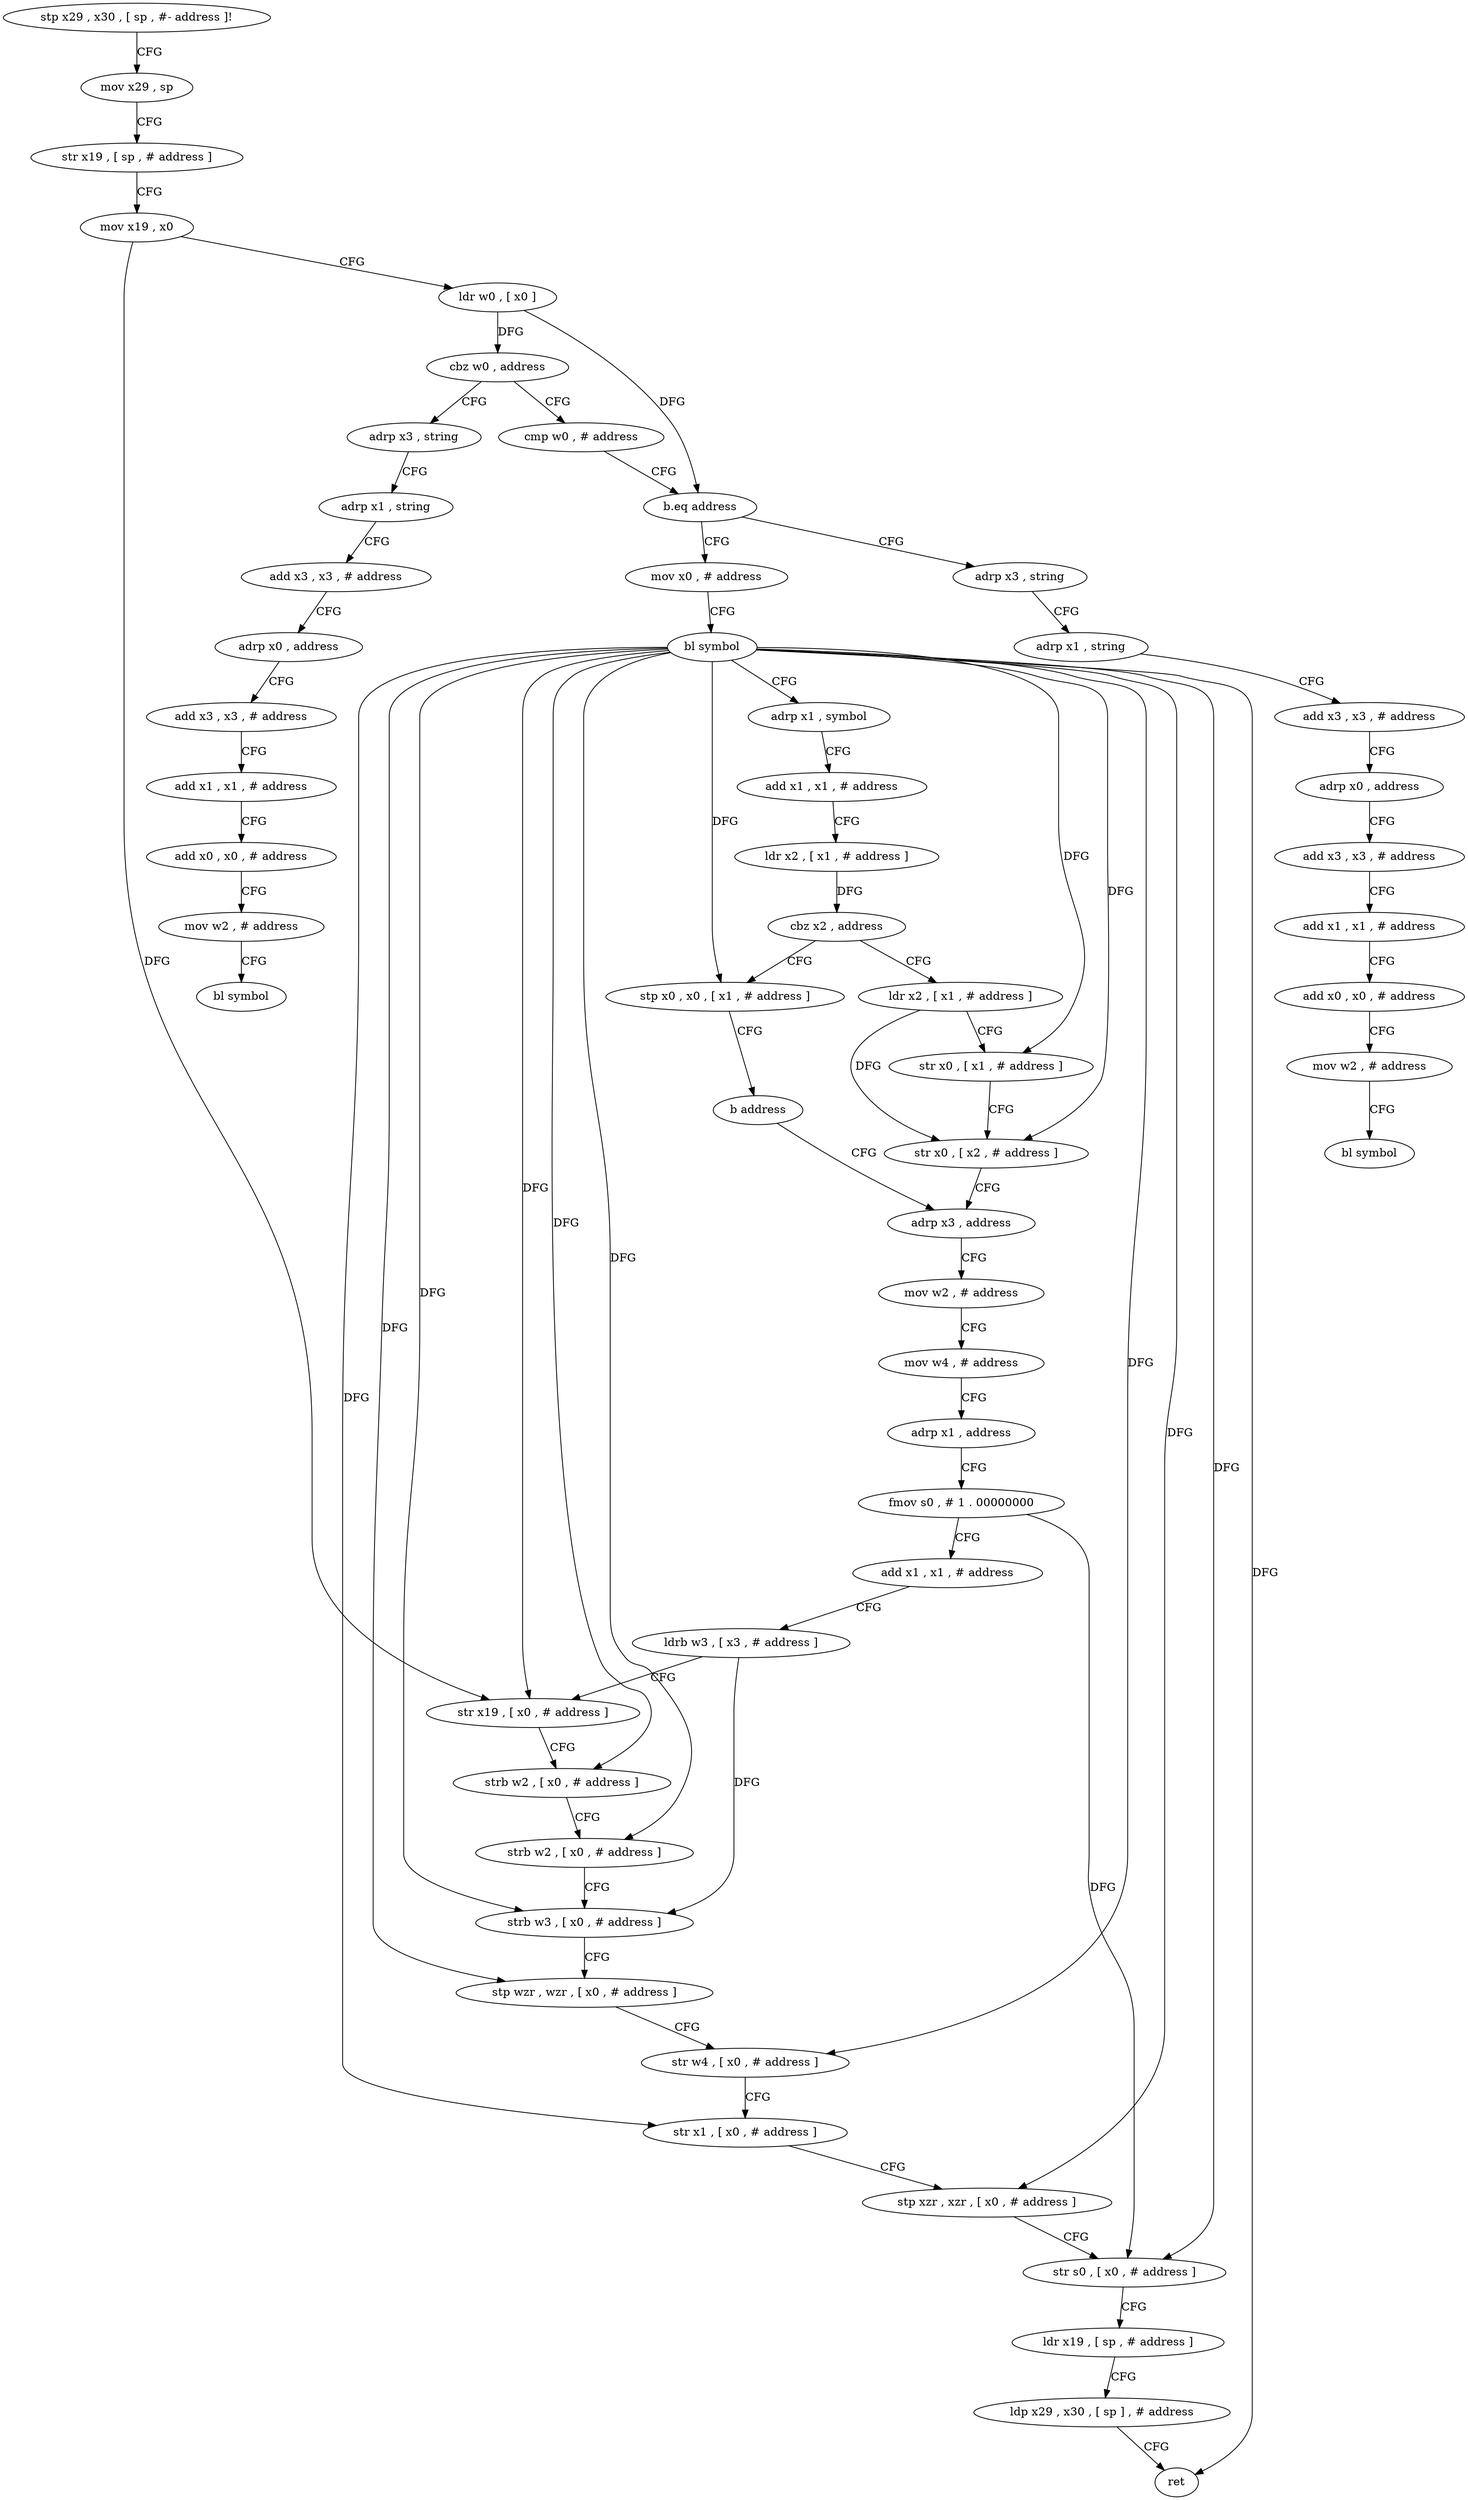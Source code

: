 digraph "func" {
"4224824" [label = "stp x29 , x30 , [ sp , #- address ]!" ]
"4224828" [label = "mov x29 , sp" ]
"4224832" [label = "str x19 , [ sp , # address ]" ]
"4224836" [label = "mov x19 , x0" ]
"4224840" [label = "ldr w0 , [ x0 ]" ]
"4224844" [label = "cbz w0 , address" ]
"4224976" [label = "adrp x3 , string" ]
"4224848" [label = "cmp w0 , # address" ]
"4224980" [label = "adrp x1 , string" ]
"4224984" [label = "add x3 , x3 , # address" ]
"4224988" [label = "adrp x0 , address" ]
"4224992" [label = "add x3 , x3 , # address" ]
"4224996" [label = "add x1 , x1 , # address" ]
"4225000" [label = "add x0 , x0 , # address" ]
"4225004" [label = "mov w2 , # address" ]
"4225008" [label = "bl symbol" ]
"4224852" [label = "b.eq address" ]
"4225012" [label = "adrp x3 , string" ]
"4224856" [label = "mov x0 , # address" ]
"4225016" [label = "adrp x1 , string" ]
"4225020" [label = "add x3 , x3 , # address" ]
"4225024" [label = "adrp x0 , address" ]
"4225028" [label = "add x3 , x3 , # address" ]
"4225032" [label = "add x1 , x1 , # address" ]
"4225036" [label = "add x0 , x0 , # address" ]
"4225040" [label = "mov w2 , # address" ]
"4225044" [label = "bl symbol" ]
"4224860" [label = "bl symbol" ]
"4224864" [label = "adrp x1 , symbol" ]
"4224868" [label = "add x1 , x1 , # address" ]
"4224872" [label = "ldr x2 , [ x1 , # address ]" ]
"4224876" [label = "cbz x2 , address" ]
"4224968" [label = "stp x0 , x0 , [ x1 , # address ]" ]
"4224880" [label = "ldr x2 , [ x1 , # address ]" ]
"4224972" [label = "b address" ]
"4224892" [label = "adrp x3 , address" ]
"4224884" [label = "str x0 , [ x1 , # address ]" ]
"4224888" [label = "str x0 , [ x2 , # address ]" ]
"4224896" [label = "mov w2 , # address" ]
"4224900" [label = "mov w4 , # address" ]
"4224904" [label = "adrp x1 , address" ]
"4224908" [label = "fmov s0 , # 1 . 00000000" ]
"4224912" [label = "add x1 , x1 , # address" ]
"4224916" [label = "ldrb w3 , [ x3 , # address ]" ]
"4224920" [label = "str x19 , [ x0 , # address ]" ]
"4224924" [label = "strb w2 , [ x0 , # address ]" ]
"4224928" [label = "strb w2 , [ x0 , # address ]" ]
"4224932" [label = "strb w3 , [ x0 , # address ]" ]
"4224936" [label = "stp wzr , wzr , [ x0 , # address ]" ]
"4224940" [label = "str w4 , [ x0 , # address ]" ]
"4224944" [label = "str x1 , [ x0 , # address ]" ]
"4224948" [label = "stp xzr , xzr , [ x0 , # address ]" ]
"4224952" [label = "str s0 , [ x0 , # address ]" ]
"4224956" [label = "ldr x19 , [ sp , # address ]" ]
"4224960" [label = "ldp x29 , x30 , [ sp ] , # address" ]
"4224964" [label = "ret" ]
"4224824" -> "4224828" [ label = "CFG" ]
"4224828" -> "4224832" [ label = "CFG" ]
"4224832" -> "4224836" [ label = "CFG" ]
"4224836" -> "4224840" [ label = "CFG" ]
"4224836" -> "4224920" [ label = "DFG" ]
"4224840" -> "4224844" [ label = "DFG" ]
"4224840" -> "4224852" [ label = "DFG" ]
"4224844" -> "4224976" [ label = "CFG" ]
"4224844" -> "4224848" [ label = "CFG" ]
"4224976" -> "4224980" [ label = "CFG" ]
"4224848" -> "4224852" [ label = "CFG" ]
"4224980" -> "4224984" [ label = "CFG" ]
"4224984" -> "4224988" [ label = "CFG" ]
"4224988" -> "4224992" [ label = "CFG" ]
"4224992" -> "4224996" [ label = "CFG" ]
"4224996" -> "4225000" [ label = "CFG" ]
"4225000" -> "4225004" [ label = "CFG" ]
"4225004" -> "4225008" [ label = "CFG" ]
"4224852" -> "4225012" [ label = "CFG" ]
"4224852" -> "4224856" [ label = "CFG" ]
"4225012" -> "4225016" [ label = "CFG" ]
"4224856" -> "4224860" [ label = "CFG" ]
"4225016" -> "4225020" [ label = "CFG" ]
"4225020" -> "4225024" [ label = "CFG" ]
"4225024" -> "4225028" [ label = "CFG" ]
"4225028" -> "4225032" [ label = "CFG" ]
"4225032" -> "4225036" [ label = "CFG" ]
"4225036" -> "4225040" [ label = "CFG" ]
"4225040" -> "4225044" [ label = "CFG" ]
"4224860" -> "4224864" [ label = "CFG" ]
"4224860" -> "4224968" [ label = "DFG" ]
"4224860" -> "4224884" [ label = "DFG" ]
"4224860" -> "4224888" [ label = "DFG" ]
"4224860" -> "4224920" [ label = "DFG" ]
"4224860" -> "4224924" [ label = "DFG" ]
"4224860" -> "4224928" [ label = "DFG" ]
"4224860" -> "4224932" [ label = "DFG" ]
"4224860" -> "4224936" [ label = "DFG" ]
"4224860" -> "4224940" [ label = "DFG" ]
"4224860" -> "4224944" [ label = "DFG" ]
"4224860" -> "4224948" [ label = "DFG" ]
"4224860" -> "4224952" [ label = "DFG" ]
"4224860" -> "4224964" [ label = "DFG" ]
"4224864" -> "4224868" [ label = "CFG" ]
"4224868" -> "4224872" [ label = "CFG" ]
"4224872" -> "4224876" [ label = "DFG" ]
"4224876" -> "4224968" [ label = "CFG" ]
"4224876" -> "4224880" [ label = "CFG" ]
"4224968" -> "4224972" [ label = "CFG" ]
"4224880" -> "4224884" [ label = "CFG" ]
"4224880" -> "4224888" [ label = "DFG" ]
"4224972" -> "4224892" [ label = "CFG" ]
"4224892" -> "4224896" [ label = "CFG" ]
"4224884" -> "4224888" [ label = "CFG" ]
"4224888" -> "4224892" [ label = "CFG" ]
"4224896" -> "4224900" [ label = "CFG" ]
"4224900" -> "4224904" [ label = "CFG" ]
"4224904" -> "4224908" [ label = "CFG" ]
"4224908" -> "4224912" [ label = "CFG" ]
"4224908" -> "4224952" [ label = "DFG" ]
"4224912" -> "4224916" [ label = "CFG" ]
"4224916" -> "4224920" [ label = "CFG" ]
"4224916" -> "4224932" [ label = "DFG" ]
"4224920" -> "4224924" [ label = "CFG" ]
"4224924" -> "4224928" [ label = "CFG" ]
"4224928" -> "4224932" [ label = "CFG" ]
"4224932" -> "4224936" [ label = "CFG" ]
"4224936" -> "4224940" [ label = "CFG" ]
"4224940" -> "4224944" [ label = "CFG" ]
"4224944" -> "4224948" [ label = "CFG" ]
"4224948" -> "4224952" [ label = "CFG" ]
"4224952" -> "4224956" [ label = "CFG" ]
"4224956" -> "4224960" [ label = "CFG" ]
"4224960" -> "4224964" [ label = "CFG" ]
}
